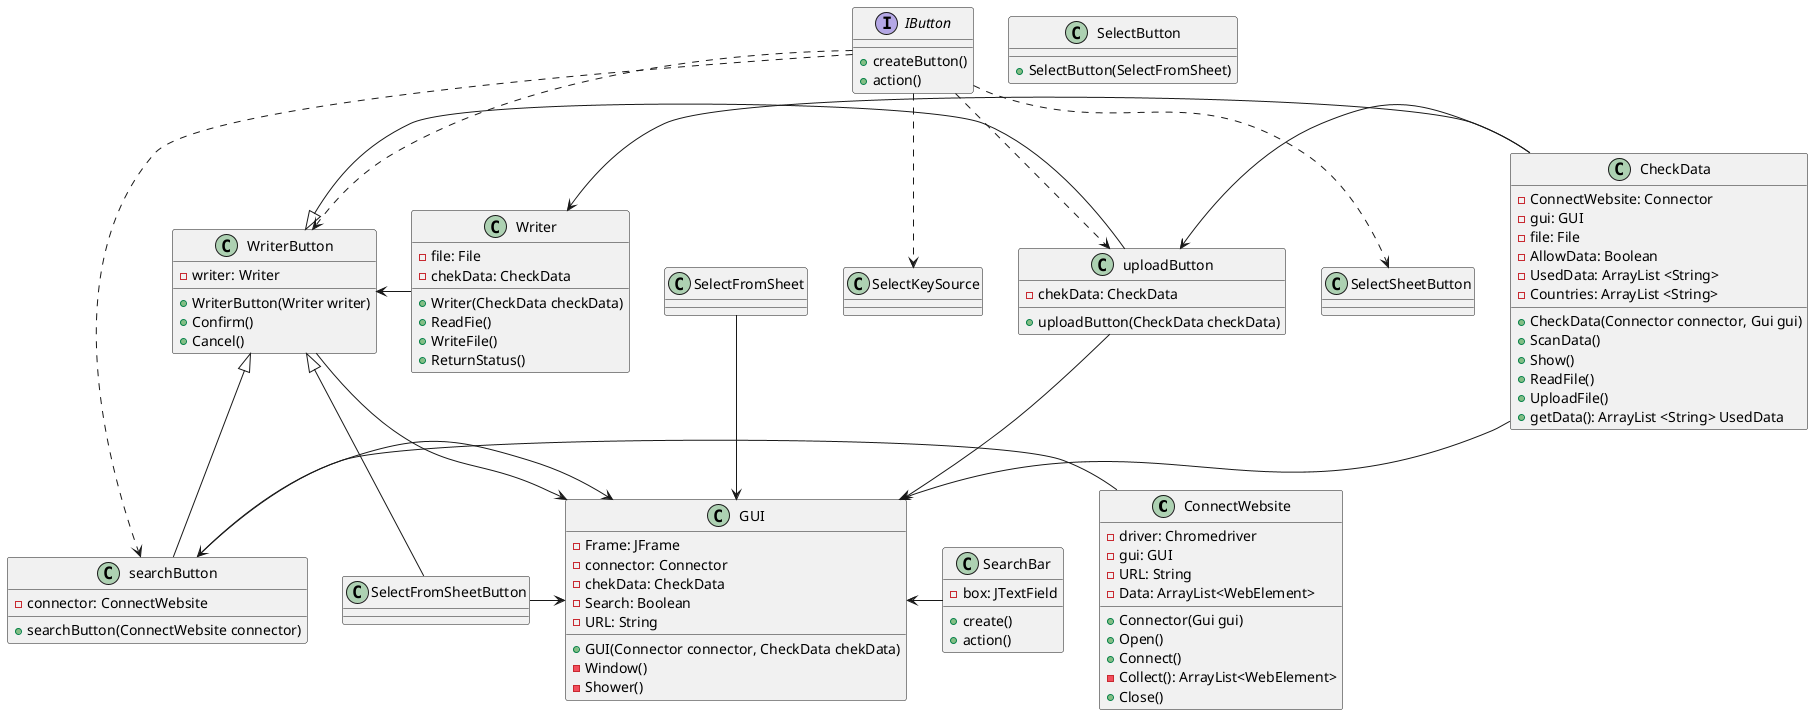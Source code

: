 @startuml
'https://plantuml.com/sequence-diagram

class ConnectWebsite{
    - driver: Chromedriver
    - gui: GUI
    - URL: String
    - Data: ArrayList<WebElement>

    + Connector(Gui gui)
    + Open()
    + Connect()
    - Collect(): ArrayList<WebElement>
    + Close()
}

class Writer{
    - file: File
    - chekData: CheckData

    + Writer(CheckData checkData)
    + ReadFie()
    + WriteFile()
    + ReturnStatus()
}

class CheckData{
    - ConnectWebsite: Connector
    - gui: GUI
    - file: File
    - AllowData: Boolean
    - UsedData: ArrayList <String>
    - Countries: ArrayList <String>

    + CheckData(Connector connector, Gui gui)
    + ScanData()
    + Show()
    + ReadFile()
    + UploadFile()
    + getData(): ArrayList <String> UsedData
 }

class GUI{
    - Frame: JFrame
    - connector: Connector
    - chekData: CheckData
    - Search: Boolean
    - URL: String

    + GUI(Connector connector, CheckData chekData)
    - Window()
    - Shower()
}

interface IButton{
    + createButton()
    + action()
}

class uploadButton{
    - chekData: CheckData

    + uploadButton(CheckData checkData)
}


class searchButton{
    - connector: ConnectWebsite

    + searchButton(ConnectWebsite connector)
}

class SearchBar{
    - box: JTextField

    + create()
    + action()
}



class SelectFromSheet{
}

class SelectButton{

    + SelectButton(SelectFromSheet)
}

class WriterButton{
    - writer: Writer
    + WriterButton(Writer writer)
    + Confirm()
    + Cancel()
}

IButton ..> uploadButton
IButton ..> WriterButton
IButton ..> searchButton
IButton ..> SelectSheetButton
IButton ..> SelectKeySource


GUI <- SearchBar

CheckData -> GUI

Writer <- CheckData

uploadButton <- CheckData
WriterButton <- Writer
searchButton <- ConnectWebsite

WriterButton <|- uploadButton
WriterButton <|-- searchButton
WriterButton <|-- SelectFromSheetButton

uploadButton -> GUI
WriterButton -> GUI
searchButton -> GUI
SelectFromSheetButton -> GUI

SelectFromSheet --> GUI



@enduml